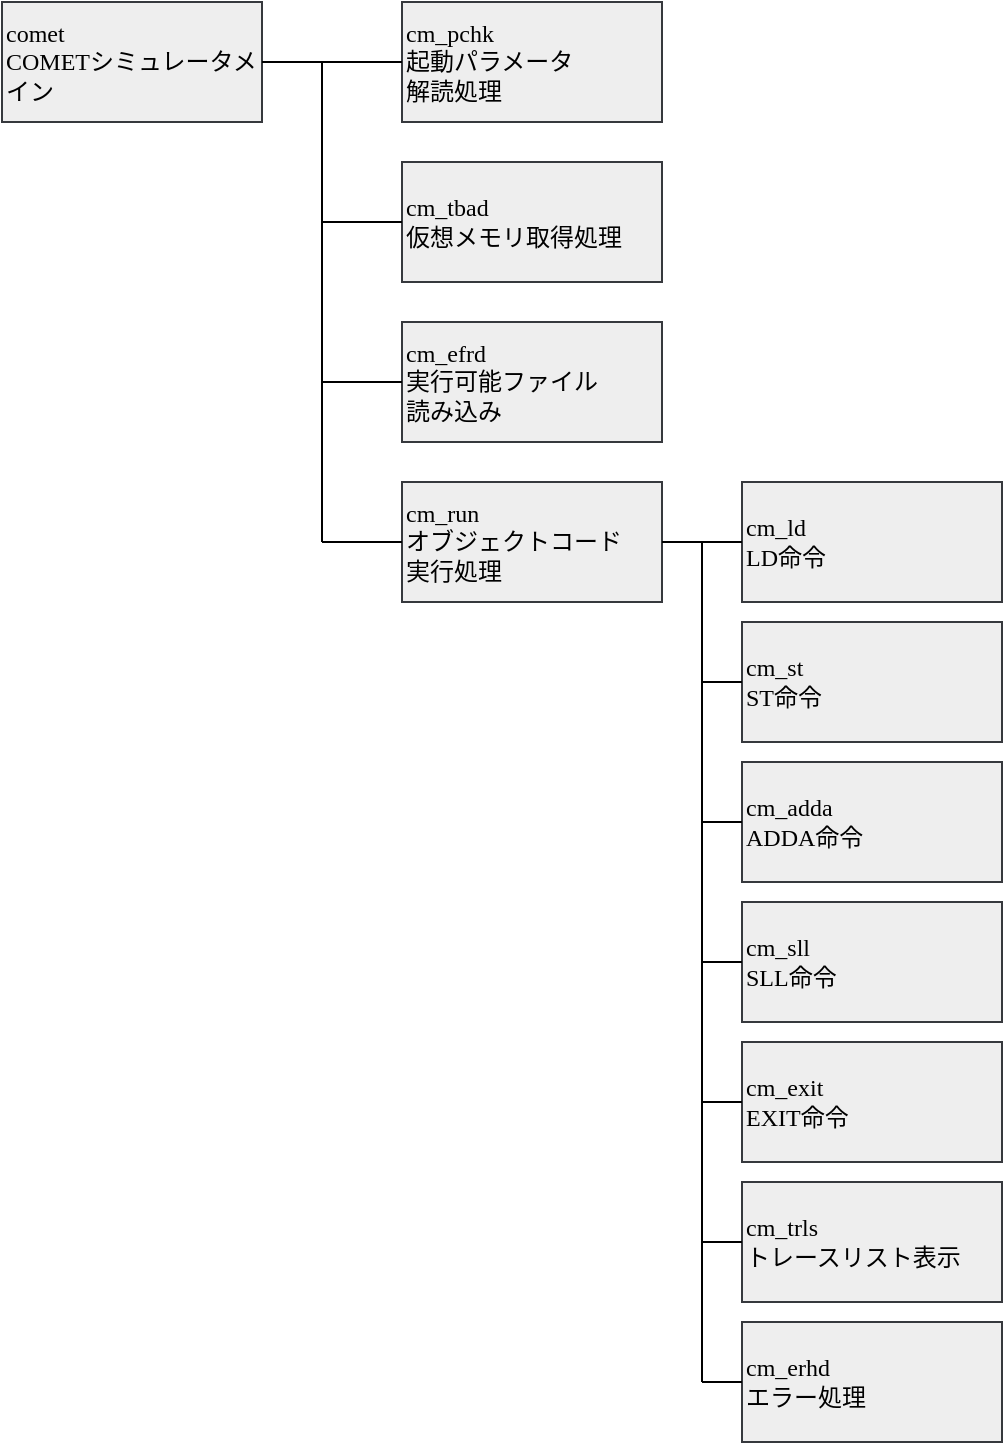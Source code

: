 <mxfile scale="5" border="0">
    <diagram id="38AakNMObbIR7WnRwfNq" name="Page-1">
        <mxGraphModel dx="1631" dy="926" grid="1" gridSize="10" guides="1" tooltips="1" connect="1" arrows="1" fold="1" page="1" pageScale="1" pageWidth="850" pageHeight="1100" math="0" shadow="0">
            <root>
                <mxCell id="0"/>
                <mxCell id="1" parent="0"/>
                <mxCell id="2" value="&lt;div style=&quot;&quot;&gt;&lt;span style=&quot;background-color: initial;&quot;&gt;&lt;font face=&quot;century&quot;&gt;comet&lt;/font&gt;&lt;/span&gt;&lt;/div&gt;&lt;div style=&quot;&quot;&gt;&lt;span style=&quot;background-color: initial;&quot;&gt;&lt;font face=&quot;century&quot;&gt;COMET&lt;/font&gt;&lt;font face=&quot;MS 明朝&quot;&gt;シミュレータメイン&lt;/font&gt;&lt;/span&gt;&lt;/div&gt;" style="rounded=0;whiteSpace=wrap;html=1;fillColor=#eeeeee;strokeColor=#36393d;fontColor=#000000;align=left;" vertex="1" parent="1">
                    <mxGeometry x="40" y="40" width="130" height="60" as="geometry"/>
                </mxCell>
                <mxCell id="3" value="&lt;div style=&quot;&quot;&gt;&lt;font face=&quot;century&quot;&gt;cm_pchk&lt;/font&gt;&lt;/div&gt;&lt;div style=&quot;&quot;&gt;&lt;font face=&quot;century&quot;&gt;起動パラメータ&lt;/font&gt;&lt;/div&gt;&lt;div style=&quot;&quot;&gt;&lt;font face=&quot;century&quot;&gt;解読処理&lt;/font&gt;&lt;/div&gt;" style="rounded=0;whiteSpace=wrap;html=1;fillColor=#eeeeee;strokeColor=#36393d;fontColor=#000000;align=left;" vertex="1" parent="1">
                    <mxGeometry x="240" y="40" width="130" height="60" as="geometry"/>
                </mxCell>
                <mxCell id="4" value="&lt;div style=&quot;&quot;&gt;&lt;font face=&quot;century&quot;&gt;cm_tbad&lt;/font&gt;&lt;/div&gt;&lt;div style=&quot;&quot;&gt;&lt;font face=&quot;century&quot;&gt;仮想メモリ取得処理&lt;/font&gt;&lt;/div&gt;" style="rounded=0;whiteSpace=wrap;html=1;fillColor=#eeeeee;strokeColor=#36393d;fontColor=#000000;align=left;" vertex="1" parent="1">
                    <mxGeometry x="240" y="120" width="130" height="60" as="geometry"/>
                </mxCell>
                <mxCell id="5" value="&lt;div style=&quot;&quot;&gt;&lt;font face=&quot;century&quot;&gt;cm_efrd&lt;/font&gt;&lt;/div&gt;&lt;div style=&quot;&quot;&gt;&lt;font face=&quot;century&quot;&gt;実行可能ファイル&lt;/font&gt;&lt;/div&gt;&lt;div style=&quot;&quot;&gt;&lt;font face=&quot;century&quot;&gt;読み込み&lt;/font&gt;&lt;/div&gt;" style="rounded=0;whiteSpace=wrap;html=1;fillColor=#eeeeee;strokeColor=#36393d;fontColor=#000000;align=left;" vertex="1" parent="1">
                    <mxGeometry x="240" y="200" width="130" height="60" as="geometry"/>
                </mxCell>
                <mxCell id="6" value="&lt;div style=&quot;&quot;&gt;&lt;font face=&quot;century&quot;&gt;cm_run&lt;/font&gt;&lt;/div&gt;&lt;div style=&quot;&quot;&gt;&lt;font face=&quot;century&quot;&gt;オブジェクトコード&lt;/font&gt;&lt;/div&gt;&lt;div style=&quot;&quot;&gt;&lt;font face=&quot;century&quot;&gt;実行処理&lt;/font&gt;&lt;/div&gt;" style="rounded=0;whiteSpace=wrap;html=1;fillColor=#eeeeee;strokeColor=#36393d;fontColor=#000000;align=left;" vertex="1" parent="1">
                    <mxGeometry x="240" y="280" width="130" height="60" as="geometry"/>
                </mxCell>
                <mxCell id="7" value="&lt;div style=&quot;&quot;&gt;&lt;font face=&quot;century&quot;&gt;cm_ld&lt;/font&gt;&lt;/div&gt;&lt;div style=&quot;&quot;&gt;&lt;font face=&quot;century&quot;&gt;LD命令&lt;/font&gt;&lt;/div&gt;" style="rounded=0;whiteSpace=wrap;html=1;fillColor=#eeeeee;strokeColor=#36393d;fontColor=#000000;align=left;" vertex="1" parent="1">
                    <mxGeometry x="410" y="280" width="130" height="60" as="geometry"/>
                </mxCell>
                <mxCell id="8" value="" style="endArrow=none;html=1;fontColor=#000000;exitX=1;exitY=0.5;exitDx=0;exitDy=0;entryX=0;entryY=0.5;entryDx=0;entryDy=0;" edge="1" parent="1" source="2" target="3">
                    <mxGeometry width="50" height="50" relative="1" as="geometry">
                        <mxPoint x="180" y="80" as="sourcePoint"/>
                        <mxPoint x="230" y="30" as="targetPoint"/>
                    </mxGeometry>
                </mxCell>
                <mxCell id="10" value="" style="endArrow=none;html=1;fontColor=#000000;" edge="1" parent="1">
                    <mxGeometry width="50" height="50" relative="1" as="geometry">
                        <mxPoint x="200" y="310" as="sourcePoint"/>
                        <mxPoint x="200" y="70" as="targetPoint"/>
                    </mxGeometry>
                </mxCell>
                <mxCell id="11" value="" style="endArrow=none;html=1;fontColor=#000000;entryX=0;entryY=0.5;entryDx=0;entryDy=0;" edge="1" parent="1" target="4">
                    <mxGeometry width="50" height="50" relative="1" as="geometry">
                        <mxPoint x="200" y="150" as="sourcePoint"/>
                        <mxPoint x="230" y="220" as="targetPoint"/>
                    </mxGeometry>
                </mxCell>
                <mxCell id="12" value="" style="endArrow=none;html=1;fontColor=#000000;entryX=0;entryY=0.5;entryDx=0;entryDy=0;" edge="1" parent="1" target="5">
                    <mxGeometry width="50" height="50" relative="1" as="geometry">
                        <mxPoint x="200" y="230" as="sourcePoint"/>
                        <mxPoint x="230" y="220" as="targetPoint"/>
                    </mxGeometry>
                </mxCell>
                <mxCell id="13" value="" style="endArrow=none;html=1;fontColor=#000000;entryX=0;entryY=0.5;entryDx=0;entryDy=0;" edge="1" parent="1" target="6">
                    <mxGeometry width="50" height="50" relative="1" as="geometry">
                        <mxPoint x="200" y="310" as="sourcePoint"/>
                        <mxPoint x="230" y="310" as="targetPoint"/>
                    </mxGeometry>
                </mxCell>
                <mxCell id="15" value="" style="endArrow=none;html=1;fontColor=#000000;entryX=0;entryY=0.5;entryDx=0;entryDy=0;" edge="1" parent="1" source="6" target="7">
                    <mxGeometry width="50" height="50" relative="1" as="geometry">
                        <mxPoint x="180" y="270" as="sourcePoint"/>
                        <mxPoint x="230" y="220" as="targetPoint"/>
                    </mxGeometry>
                </mxCell>
                <mxCell id="16" value="&lt;div style=&quot;&quot;&gt;&lt;font face=&quot;century&quot;&gt;cm_st&lt;/font&gt;&lt;/div&gt;&lt;div style=&quot;&quot;&gt;&lt;font face=&quot;century&quot;&gt;ST命令&lt;/font&gt;&lt;/div&gt;" style="rounded=0;whiteSpace=wrap;html=1;fillColor=#eeeeee;strokeColor=#36393d;fontColor=#000000;align=left;" vertex="1" parent="1">
                    <mxGeometry x="410" y="350" width="130" height="60" as="geometry"/>
                </mxCell>
                <mxCell id="17" value="&lt;div style=&quot;&quot;&gt;&lt;font face=&quot;century&quot;&gt;cm_adda&lt;/font&gt;&lt;/div&gt;&lt;div style=&quot;&quot;&gt;&lt;font face=&quot;century&quot;&gt;ADDA命令&lt;/font&gt;&lt;/div&gt;" style="rounded=0;whiteSpace=wrap;html=1;fillColor=#eeeeee;strokeColor=#36393d;fontColor=#000000;align=left;" vertex="1" parent="1">
                    <mxGeometry x="410" y="420" width="130" height="60" as="geometry"/>
                </mxCell>
                <mxCell id="18" value="" style="endArrow=none;html=1;fontColor=#000000;" edge="1" parent="1">
                    <mxGeometry width="50" height="50" relative="1" as="geometry">
                        <mxPoint x="390" y="730" as="sourcePoint"/>
                        <mxPoint x="390" y="310" as="targetPoint"/>
                    </mxGeometry>
                </mxCell>
                <mxCell id="19" value="&lt;div style=&quot;&quot;&gt;&lt;font face=&quot;century&quot;&gt;cm_sll&lt;/font&gt;&lt;/div&gt;&lt;div style=&quot;&quot;&gt;&lt;font face=&quot;century&quot;&gt;SLL命令&lt;/font&gt;&lt;/div&gt;" style="rounded=0;whiteSpace=wrap;html=1;fillColor=#eeeeee;strokeColor=#36393d;fontColor=#000000;align=left;" vertex="1" parent="1">
                    <mxGeometry x="410" y="490" width="130" height="60" as="geometry"/>
                </mxCell>
                <mxCell id="20" value="&lt;div style=&quot;&quot;&gt;&lt;font face=&quot;century&quot;&gt;cm_exit&lt;/font&gt;&lt;/div&gt;&lt;div style=&quot;&quot;&gt;&lt;font face=&quot;century&quot;&gt;EXIT命令&lt;/font&gt;&lt;/div&gt;" style="rounded=0;whiteSpace=wrap;html=1;fillColor=#eeeeee;strokeColor=#36393d;fontColor=#000000;align=left;" vertex="1" parent="1">
                    <mxGeometry x="410" y="560" width="130" height="60" as="geometry"/>
                </mxCell>
                <mxCell id="21" value="&lt;font face=&quot;century&quot;&gt;cm_trls&lt;br&gt;トレースリスト表示&lt;br&gt;&lt;/font&gt;" style="rounded=0;whiteSpace=wrap;html=1;fillColor=#eeeeee;strokeColor=#36393d;fontColor=#000000;align=left;" vertex="1" parent="1">
                    <mxGeometry x="410" y="630" width="130" height="60" as="geometry"/>
                </mxCell>
                <mxCell id="23" value="&lt;font face=&quot;century&quot;&gt;cm_erhd&lt;br&gt;エラー処理&lt;br&gt;&lt;/font&gt;" style="rounded=0;whiteSpace=wrap;html=1;fillColor=#eeeeee;strokeColor=#36393d;fontColor=#000000;align=left;" vertex="1" parent="1">
                    <mxGeometry x="410" y="700" width="130" height="60" as="geometry"/>
                </mxCell>
                <mxCell id="24" value="" style="endArrow=none;html=1;fontColor=#000000;entryX=0;entryY=0.5;entryDx=0;entryDy=0;" edge="1" parent="1" target="16">
                    <mxGeometry width="50" height="50" relative="1" as="geometry">
                        <mxPoint x="390" y="380" as="sourcePoint"/>
                        <mxPoint x="390" y="200" as="targetPoint"/>
                    </mxGeometry>
                </mxCell>
                <mxCell id="25" value="" style="endArrow=none;html=1;fontColor=#000000;entryX=0;entryY=0.5;entryDx=0;entryDy=0;" edge="1" parent="1" target="17">
                    <mxGeometry width="50" height="50" relative="1" as="geometry">
                        <mxPoint x="390" y="450" as="sourcePoint"/>
                        <mxPoint x="420" y="390" as="targetPoint"/>
                    </mxGeometry>
                </mxCell>
                <mxCell id="26" value="" style="endArrow=none;html=1;fontColor=#000000;entryX=0;entryY=0.5;entryDx=0;entryDy=0;" edge="1" parent="1" target="19">
                    <mxGeometry width="50" height="50" relative="1" as="geometry">
                        <mxPoint x="390" y="520" as="sourcePoint"/>
                        <mxPoint x="390" y="540" as="targetPoint"/>
                    </mxGeometry>
                </mxCell>
                <mxCell id="27" value="" style="endArrow=none;html=1;fontColor=#000000;entryX=0;entryY=0.5;entryDx=0;entryDy=0;" edge="1" parent="1" target="20">
                    <mxGeometry width="50" height="50" relative="1" as="geometry">
                        <mxPoint x="390" y="590" as="sourcePoint"/>
                        <mxPoint x="390" y="660" as="targetPoint"/>
                    </mxGeometry>
                </mxCell>
                <mxCell id="28" value="" style="endArrow=none;html=1;fontColor=#000000;entryX=0;entryY=0.5;entryDx=0;entryDy=0;" edge="1" parent="1" target="21">
                    <mxGeometry width="50" height="50" relative="1" as="geometry">
                        <mxPoint x="390" y="660" as="sourcePoint"/>
                        <mxPoint x="390" y="660" as="targetPoint"/>
                    </mxGeometry>
                </mxCell>
                <mxCell id="30" value="" style="endArrow=none;html=1;fontColor=#000000;entryX=0;entryY=0.5;entryDx=0;entryDy=0;" edge="1" parent="1" target="23">
                    <mxGeometry width="50" height="50" relative="1" as="geometry">
                        <mxPoint x="390" y="730" as="sourcePoint"/>
                        <mxPoint x="390" y="660" as="targetPoint"/>
                    </mxGeometry>
                </mxCell>
            </root>
        </mxGraphModel>
    </diagram>
</mxfile>